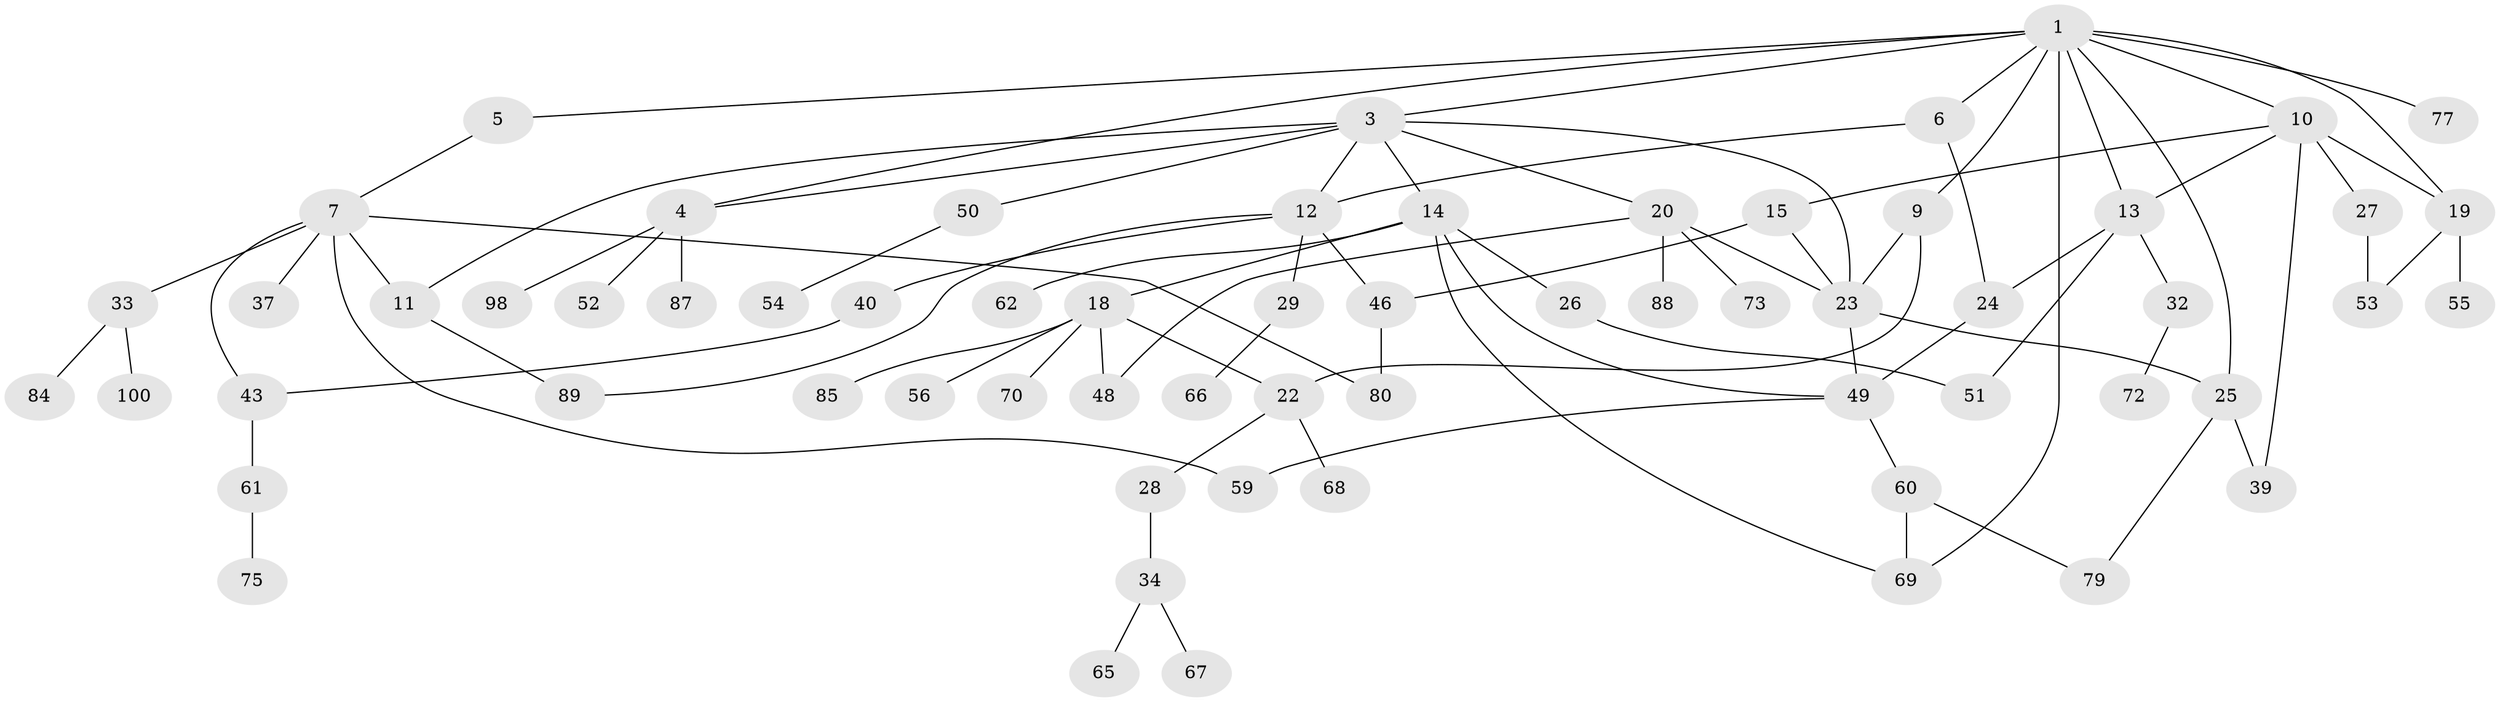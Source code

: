 // original degree distribution, {7: 0.02, 6: 0.03, 5: 0.05, 2: 0.4, 4: 0.15, 3: 0.09, 1: 0.26}
// Generated by graph-tools (version 1.1) at 2025/38/02/21/25 10:38:51]
// undirected, 64 vertices, 88 edges
graph export_dot {
graph [start="1"]
  node [color=gray90,style=filled];
  1 [super="+2"];
  3 [super="+8"];
  4 [super="+86"];
  5;
  6 [super="+64"];
  7 [super="+97"];
  9 [super="+36"];
  10 [super="+31"];
  11 [super="+45"];
  12 [super="+16"];
  13 [super="+47"];
  14 [super="+17"];
  15 [super="+74"];
  18 [super="+21"];
  19 [super="+35"];
  20 [super="+38"];
  22 [super="+93"];
  23 [super="+95"];
  24;
  25;
  26 [super="+76"];
  27 [super="+42"];
  28 [super="+63"];
  29 [super="+30"];
  32;
  33 [super="+44"];
  34 [super="+57"];
  37;
  39 [super="+41"];
  40;
  43;
  46 [super="+78"];
  48;
  49 [super="+58"];
  50;
  51;
  52 [super="+83"];
  53;
  54;
  55 [super="+99"];
  56;
  59;
  60 [super="+92"];
  61 [super="+71"];
  62;
  65;
  66;
  67;
  68 [super="+94"];
  69 [super="+91"];
  70;
  72 [super="+90"];
  73;
  75;
  77;
  79 [super="+81"];
  80 [super="+82"];
  84;
  85;
  87;
  88;
  89 [super="+96"];
  98;
  100;
  1 -- 5;
  1 -- 9;
  1 -- 13;
  1 -- 25;
  1 -- 69;
  1 -- 77;
  1 -- 3;
  1 -- 4;
  1 -- 19;
  1 -- 6;
  1 -- 10;
  3 -- 20;
  3 -- 50;
  3 -- 12;
  3 -- 4;
  3 -- 11;
  3 -- 14;
  3 -- 23;
  4 -- 52;
  4 -- 87;
  4 -- 98;
  5 -- 7;
  6 -- 12;
  6 -- 24;
  7 -- 33;
  7 -- 37;
  7 -- 80;
  7 -- 59;
  7 -- 11;
  7 -- 43;
  9 -- 23;
  9 -- 22;
  10 -- 15;
  10 -- 19;
  10 -- 27;
  10 -- 39;
  10 -- 13;
  11 -- 89;
  12 -- 40;
  12 -- 29;
  12 -- 46;
  12 -- 89;
  13 -- 32;
  13 -- 51;
  13 -- 24;
  14 -- 18;
  14 -- 69;
  14 -- 62;
  14 -- 26;
  14 -- 49;
  15 -- 23;
  15 -- 46;
  18 -- 22;
  18 -- 85;
  18 -- 56;
  18 -- 48;
  18 -- 70;
  19 -- 53;
  19 -- 55;
  20 -- 48;
  20 -- 23;
  20 -- 88;
  20 -- 73;
  22 -- 28;
  22 -- 68;
  23 -- 25;
  23 -- 49;
  24 -- 49 [weight=2];
  25 -- 79;
  25 -- 39;
  26 -- 51;
  27 -- 53;
  28 -- 34;
  29 -- 66;
  32 -- 72;
  33 -- 84;
  33 -- 100;
  34 -- 65;
  34 -- 67;
  40 -- 43;
  43 -- 61;
  46 -- 80;
  49 -- 59;
  49 -- 60;
  50 -- 54;
  60 -- 69;
  60 -- 79;
  61 -- 75;
}
